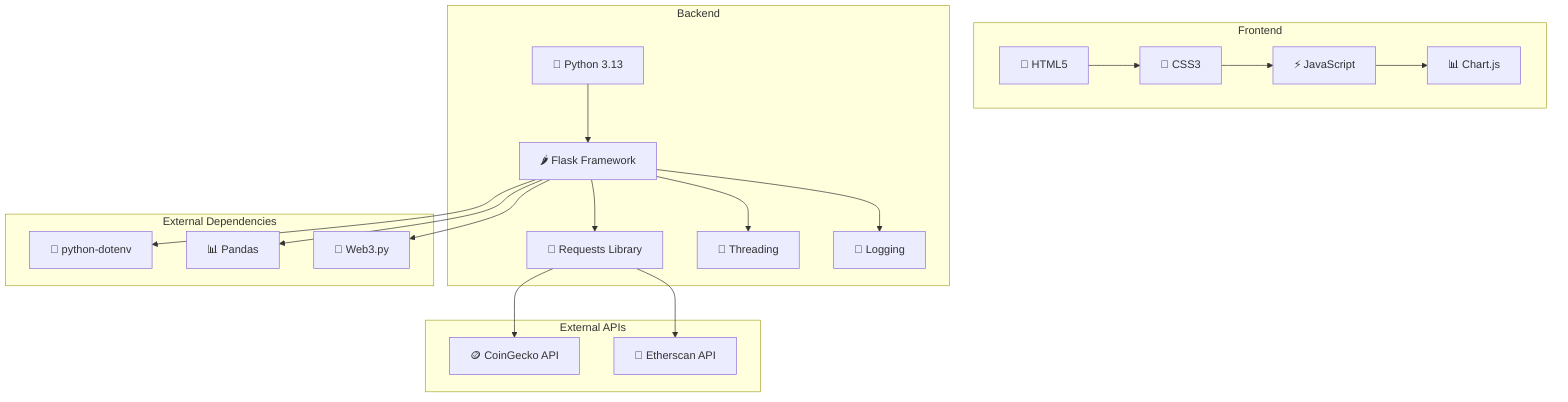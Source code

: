 %% Crypto Portfolio Tracker - Technology Stack
graph TB
    subgraph "Frontend"
        HTML[📄 HTML5]
        CSS[🎨 CSS3]
        JS[⚡ JavaScript]
        ChartJS[📊 Chart.js]
    end

    subgraph "Backend"
        Python[🐍 Python 3.13]
        Flask[🌶️ Flask Framework]
        Requests[📡 Requests Library]
        Threading[🧵 Threading]
        Logging[📝 Logging]
    end

    subgraph "External Dependencies"
        DotEnv[🔐 python-dotenv]
        Pandas[📊 Pandas]
        Web3[🔗 Web3.py]
    end

    subgraph "External APIs"
        CoinGeckoAPI[🪙 CoinGecko API]
        EtherscanAPI[🔗 Etherscan API]
    end

    HTML --> CSS
    CSS --> JS
    JS --> ChartJS
    Python --> Flask
    Flask --> Requests
    Flask --> Threading
    Flask --> Logging
    Flask --> DotEnv
    Flask --> Pandas
    Flask --> Web3
    Requests --> CoinGeckoAPI
    Requests --> EtherscanAPI